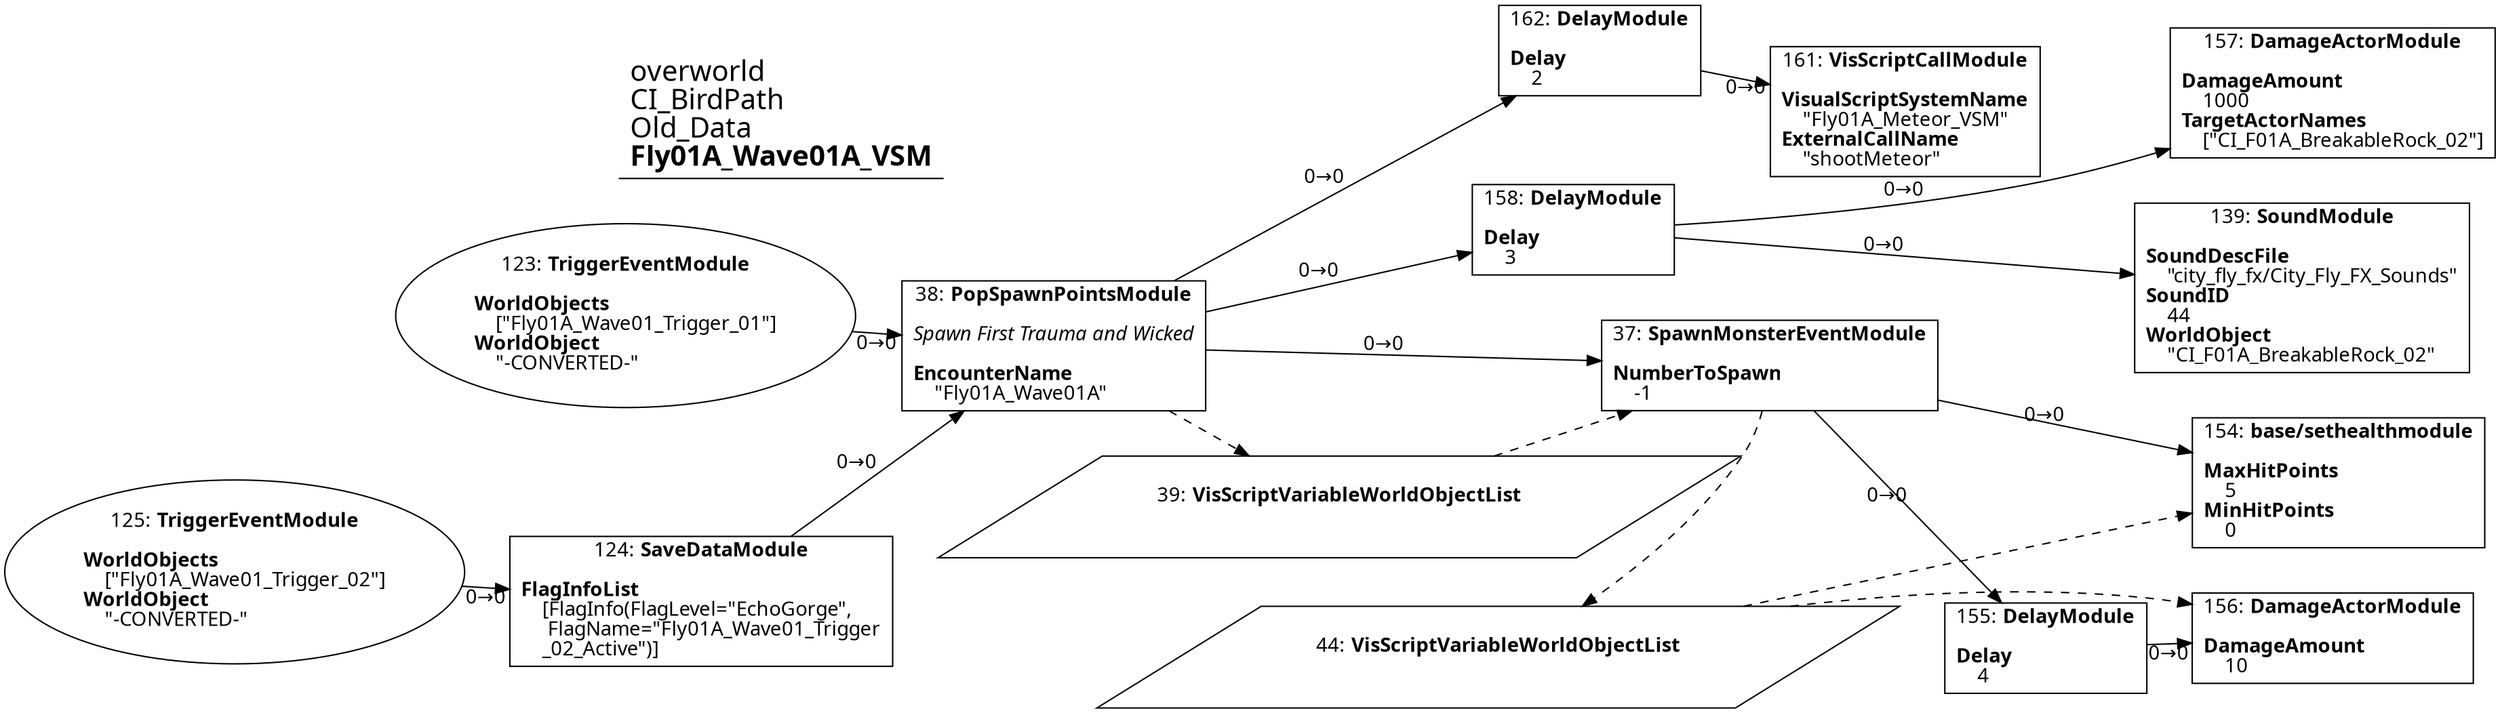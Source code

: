 digraph {
    layout = fdp;
    overlap = prism;
    sep = "+16";
    splines = spline;

    node [ shape = box ];

    graph [ fontname = "Segoe UI" ];
    node [ fontname = "Segoe UI" ];
    edge [ fontname = "Segoe UI" ];

    37 [ label = <37: <b>SpawnMonsterEventModule</b><br/><br/><b>NumberToSpawn</b><br align="left"/>    -1<br align="left"/>> ];
    37 [ pos = "0.65800005,-2.641!" ];
    37 -> 154 [ label = "0→0" ];
    37 -> 155 [ label = "0→0" ];
    39 -> 37 [ style = dashed ];
    37 -> 44 [ style = dashed ];

    38 [ label = <38: <b>PopSpawnPointsModule</b><br/><br/><i>Spawn First Trauma and Wicked<br align="left"/></i><br align="left"/><b>EncounterName</b><br align="left"/>    &quot;Fly01A_Wave01A&quot;<br align="left"/>> ];
    38 [ pos = "0.21700001,-2.641!" ];
    38 -> 37 [ label = "0→0" ];
    38 -> 158 [ label = "0→0" ];
    38 -> 162 [ label = "0→0" ];
    38 -> 39 [ style = dashed ];

    39 [ label = <39: <b>VisScriptVariableWorldObjectList</b><br/><br/>> ];
    39 [ shape = parallelogram ]
    39 [ pos = "0.45700002,-2.7380002!" ];

    44 [ label = <44: <b>VisScriptVariableWorldObjectList</b><br/><br/>> ];
    44 [ shape = parallelogram ]
    44 [ pos = "0.734,-2.903!" ];

    123 [ label = <123: <b>TriggerEventModule</b><br/><br/><b>WorldObjects</b><br align="left"/>    [&quot;Fly01A_Wave01_Trigger_01&quot;]<br align="left"/><b>WorldObject</b><br align="left"/>    &quot;-CONVERTED-&quot;<br align="left"/>> ];
    123 [ shape = oval ]
    123 [ pos = "-0.277,-2.641!" ];
    123 -> 38 [ label = "0→0" ];

    124 [ label = <124: <b>SaveDataModule</b><br/><br/><b>FlagInfoList</b><br align="left"/>    [FlagInfo(FlagLevel=&quot;EchoGorge&quot;,<br align="left"/>     FlagName=&quot;Fly01A_Wave01_Trigger<br align="left"/>    _02_Active&quot;)]<br align="left"/>> ];
    124 [ pos = "-0.027,-2.832!" ];
    124 -> 38 [ label = "0→0" ];

    125 [ label = <125: <b>TriggerEventModule</b><br/><br/><b>WorldObjects</b><br align="left"/>    [&quot;Fly01A_Wave01_Trigger_02&quot;]<br align="left"/><b>WorldObject</b><br align="left"/>    &quot;-CONVERTED-&quot;<br align="left"/>> ];
    125 [ shape = oval ]
    125 [ pos = "-0.275,-2.832!" ];
    125 -> 124 [ label = "0→0" ];

    139 [ label = <139: <b>SoundModule</b><br/><br/><b>SoundDescFile</b><br align="left"/>    &quot;city_fly_fx/City_Fly_FX_Sounds&quot;<br align="left"/><b>SoundID</b><br align="left"/>    44<br align="left"/><b>WorldObject</b><br align="left"/>    &quot;CI_F01A_BreakableRock_02&quot;<br align="left"/>> ];
    139 [ pos = "1.108,-2.601!" ];

    154 [ label = <154: <b>base/sethealthmodule</b><br/><br/><b>MaxHitPoints</b><br align="left"/>    5<br align="left"/><b>MinHitPoints</b><br align="left"/>    0<br align="left"/>> ];
    154 [ pos = "1.166,-2.848!" ];
    44 -> 154 [ style = dashed ];

    155 [ label = <155: <b>DelayModule</b><br/><br/><b>Delay</b><br align="left"/>    4<br align="left"/>> ];
    155 [ pos = "0.989,-2.9350002!" ];
    155 -> 156 [ label = "0→0" ];

    156 [ label = <156: <b>DamageActorModule</b><br/><br/><b>DamageAmount</b><br align="left"/>    10<br align="left"/>> ];
    156 [ pos = "1.166,-2.9350002!" ];
    44 -> 156 [ style = dashed ];

    157 [ label = <157: <b>DamageActorModule</b><br/><br/><b>DamageAmount</b><br align="left"/>    1000<br align="left"/><b>TargetActorNames</b><br align="left"/>    [&quot;CI_F01A_BreakableRock_02&quot;]<br align="left"/>> ];
    157 [ pos = "1.1040001,-2.466!" ];

    158 [ label = <158: <b>DelayModule</b><br/><br/><b>Delay</b><br align="left"/>    3<br align="left"/>> ];
    158 [ pos = "0.65800005,-2.4870002!" ];
    158 -> 139 [ label = "0→0" ];
    158 -> 157 [ label = "0→0" ];

    161 [ label = <161: <b>VisScriptCallModule</b><br/><br/><b>VisualScriptSystemName</b><br align="left"/>    &quot;Fly01A_Meteor_VSM&quot;<br align="left"/><b>ExternalCallName</b><br align="left"/>    &quot;shootMeteor&quot;<br align="left"/>> ];
    161 [ pos = "0.822,-2.4020002!" ];

    162 [ label = <162: <b>DelayModule</b><br/><br/><b>Delay</b><br align="left"/>    2<br align="left"/>> ];
    162 [ pos = "0.65800005,-2.3360002!" ];
    162 -> 161 [ label = "0→0" ];

    title [ pos = "-0.27800003,-2.335!" ];
    title [ shape = underline ];
    title [ label = <<font point-size="20">overworld<br align="left"/>CI_BirdPath<br align="left"/>Old_Data<br align="left"/><b>Fly01A_Wave01A_VSM</b><br align="left"/></font>> ];
}
